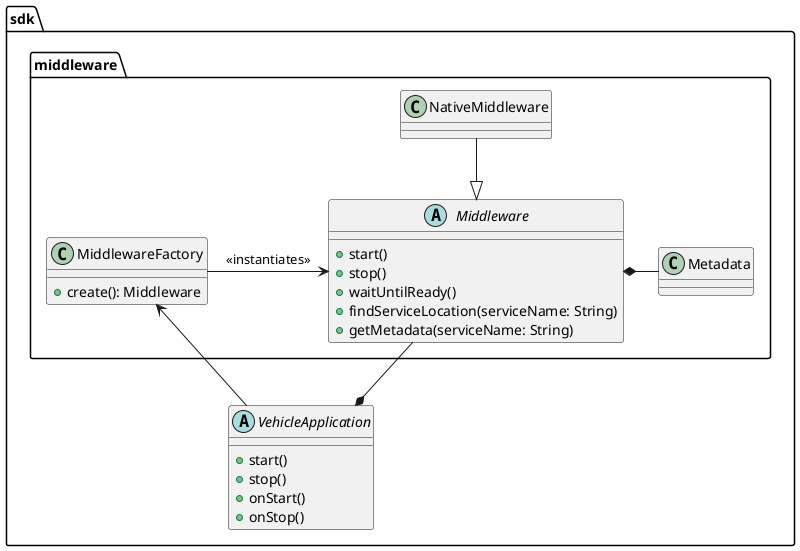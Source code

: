 @startuml
'https://plantuml.com/class-diagram


package sdk {
    package middleware {
        abstract class Middleware {
            + start()
            + stop()
            + waitUntilReady()
            + findServiceLocation(serviceName: String)
            + getMetadata(serviceName: String)
        }
        class NativeMiddleware
        class MiddlewareFactory {
            + create(): Middleware
        }
        class Metadata

        MiddlewareFactory -right-> Middleware: <<instantiates>>
        NativeMiddleware -down-|> Middleware
        Middleware *- Metadata
    }

    abstract class VehicleApplication {
        + start()
        + stop()
        + onStart()
        + onStop()
    }

    Middleware -up-* VehicleApplication
    VehicleApplication -up-> MiddlewareFactory
}

@enduml
